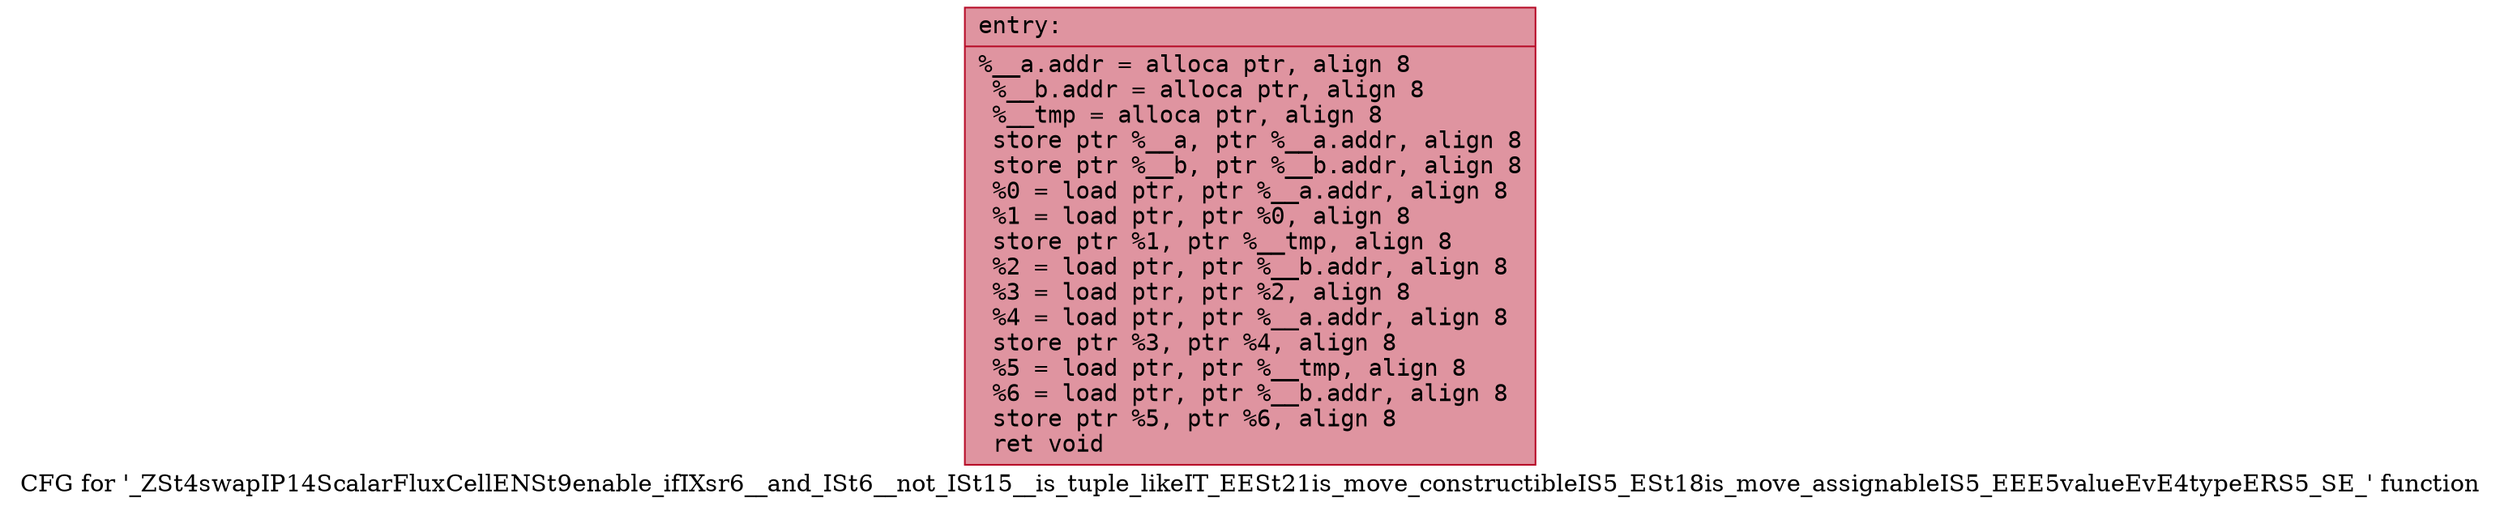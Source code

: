 digraph "CFG for '_ZSt4swapIP14ScalarFluxCellENSt9enable_ifIXsr6__and_ISt6__not_ISt15__is_tuple_likeIT_EESt21is_move_constructibleIS5_ESt18is_move_assignableIS5_EEE5valueEvE4typeERS5_SE_' function" {
	label="CFG for '_ZSt4swapIP14ScalarFluxCellENSt9enable_ifIXsr6__and_ISt6__not_ISt15__is_tuple_likeIT_EESt21is_move_constructibleIS5_ESt18is_move_assignableIS5_EEE5valueEvE4typeERS5_SE_' function";

	Node0x556c3c820930 [shape=record,color="#b70d28ff", style=filled, fillcolor="#b70d2870" fontname="Courier",label="{entry:\l|  %__a.addr = alloca ptr, align 8\l  %__b.addr = alloca ptr, align 8\l  %__tmp = alloca ptr, align 8\l  store ptr %__a, ptr %__a.addr, align 8\l  store ptr %__b, ptr %__b.addr, align 8\l  %0 = load ptr, ptr %__a.addr, align 8\l  %1 = load ptr, ptr %0, align 8\l  store ptr %1, ptr %__tmp, align 8\l  %2 = load ptr, ptr %__b.addr, align 8\l  %3 = load ptr, ptr %2, align 8\l  %4 = load ptr, ptr %__a.addr, align 8\l  store ptr %3, ptr %4, align 8\l  %5 = load ptr, ptr %__tmp, align 8\l  %6 = load ptr, ptr %__b.addr, align 8\l  store ptr %5, ptr %6, align 8\l  ret void\l}"];
}
